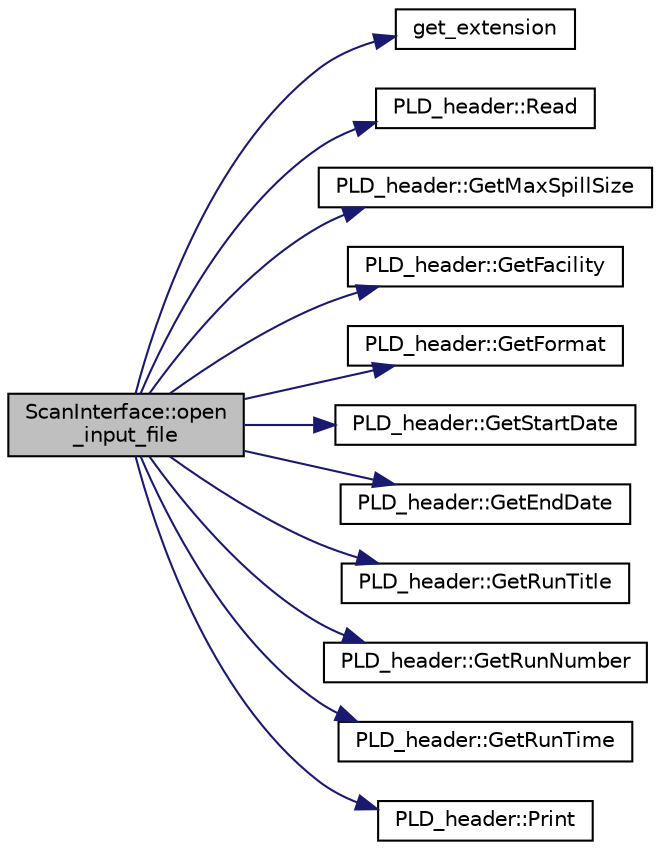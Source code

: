 digraph "ScanInterface::open_input_file"
{
  edge [fontname="Helvetica",fontsize="10",labelfontname="Helvetica",labelfontsize="10"];
  node [fontname="Helvetica",fontsize="10",shape=record];
  rankdir="LR";
  Node1 [label="ScanInterface::open\l_input_file",height=0.2,width=0.4,color="black", fillcolor="grey75", style="filled", fontcolor="black"];
  Node1 -> Node2 [color="midnightblue",fontsize="10",style="solid",fontname="Helvetica"];
  Node2 [label="get_extension",height=0.2,width=0.4,color="black", fillcolor="white", style="filled",URL="$de/d60/_scan_interface_8cpp.html#ad23a8e3407259d01db179d334c2fe55d",tooltip="Get the file extension from an input filename string. "];
  Node1 -> Node3 [color="midnightblue",fontsize="10",style="solid",fontname="Helvetica"];
  Node3 [label="PLD_header::Read",height=0.2,width=0.4,color="black", fillcolor="white", style="filled",URL="$de/deb/class_p_l_d__header.html#a63a564bd08c4f1e3a718cdd37c36431d",tooltip="Read a HEAD buffer from a pld format file. Return false if buffer has the wrong header and return tru..."];
  Node1 -> Node4 [color="midnightblue",fontsize="10",style="solid",fontname="Helvetica"];
  Node4 [label="PLD_header::GetMaxSpillSize",height=0.2,width=0.4,color="black", fillcolor="white", style="filled",URL="$de/deb/class_p_l_d__header.html#a10294f5e88ffe1e5bfa0d47059ad73cc"];
  Node1 -> Node5 [color="midnightblue",fontsize="10",style="solid",fontname="Helvetica"];
  Node5 [label="PLD_header::GetFacility",height=0.2,width=0.4,color="black", fillcolor="white", style="filled",URL="$de/deb/class_p_l_d__header.html#a54247339acb53bd4d88a3c480e423fa1",tooltip="Get the total length of the buffer (in bytes) "];
  Node1 -> Node6 [color="midnightblue",fontsize="10",style="solid",fontname="Helvetica"];
  Node6 [label="PLD_header::GetFormat",height=0.2,width=0.4,color="black", fillcolor="white", style="filled",URL="$de/deb/class_p_l_d__header.html#a0159c60c3a9d0fc2af56c3016eeffe1a"];
  Node1 -> Node7 [color="midnightblue",fontsize="10",style="solid",fontname="Helvetica"];
  Node7 [label="PLD_header::GetStartDate",height=0.2,width=0.4,color="black", fillcolor="white", style="filled",URL="$de/deb/class_p_l_d__header.html#af9efb8d000d2886f4c0b351d2b9aa670"];
  Node1 -> Node8 [color="midnightblue",fontsize="10",style="solid",fontname="Helvetica"];
  Node8 [label="PLD_header::GetEndDate",height=0.2,width=0.4,color="black", fillcolor="white", style="filled",URL="$de/deb/class_p_l_d__header.html#a09d8603f32591ac9469e945f1452c9d7"];
  Node1 -> Node9 [color="midnightblue",fontsize="10",style="solid",fontname="Helvetica"];
  Node9 [label="PLD_header::GetRunTitle",height=0.2,width=0.4,color="black", fillcolor="white", style="filled",URL="$de/deb/class_p_l_d__header.html#a0b0b5743e402d2e1f362c685823c0e92"];
  Node1 -> Node10 [color="midnightblue",fontsize="10",style="solid",fontname="Helvetica"];
  Node10 [label="PLD_header::GetRunNumber",height=0.2,width=0.4,color="black", fillcolor="white", style="filled",URL="$de/deb/class_p_l_d__header.html#afe2179ddcf0b830e6e443610499cb885"];
  Node1 -> Node11 [color="midnightblue",fontsize="10",style="solid",fontname="Helvetica"];
  Node11 [label="PLD_header::GetRunTime",height=0.2,width=0.4,color="black", fillcolor="white", style="filled",URL="$de/deb/class_p_l_d__header.html#aab0bdc679cc880708de1d2adf3549a67"];
  Node1 -> Node12 [color="midnightblue",fontsize="10",style="solid",fontname="Helvetica"];
  Node12 [label="PLD_header::Print",height=0.2,width=0.4,color="black", fillcolor="white", style="filled",URL="$de/deb/class_p_l_d__header.html#a72c5518a07df77d8730496acac8e4609",tooltip="Print header information. "];
}
